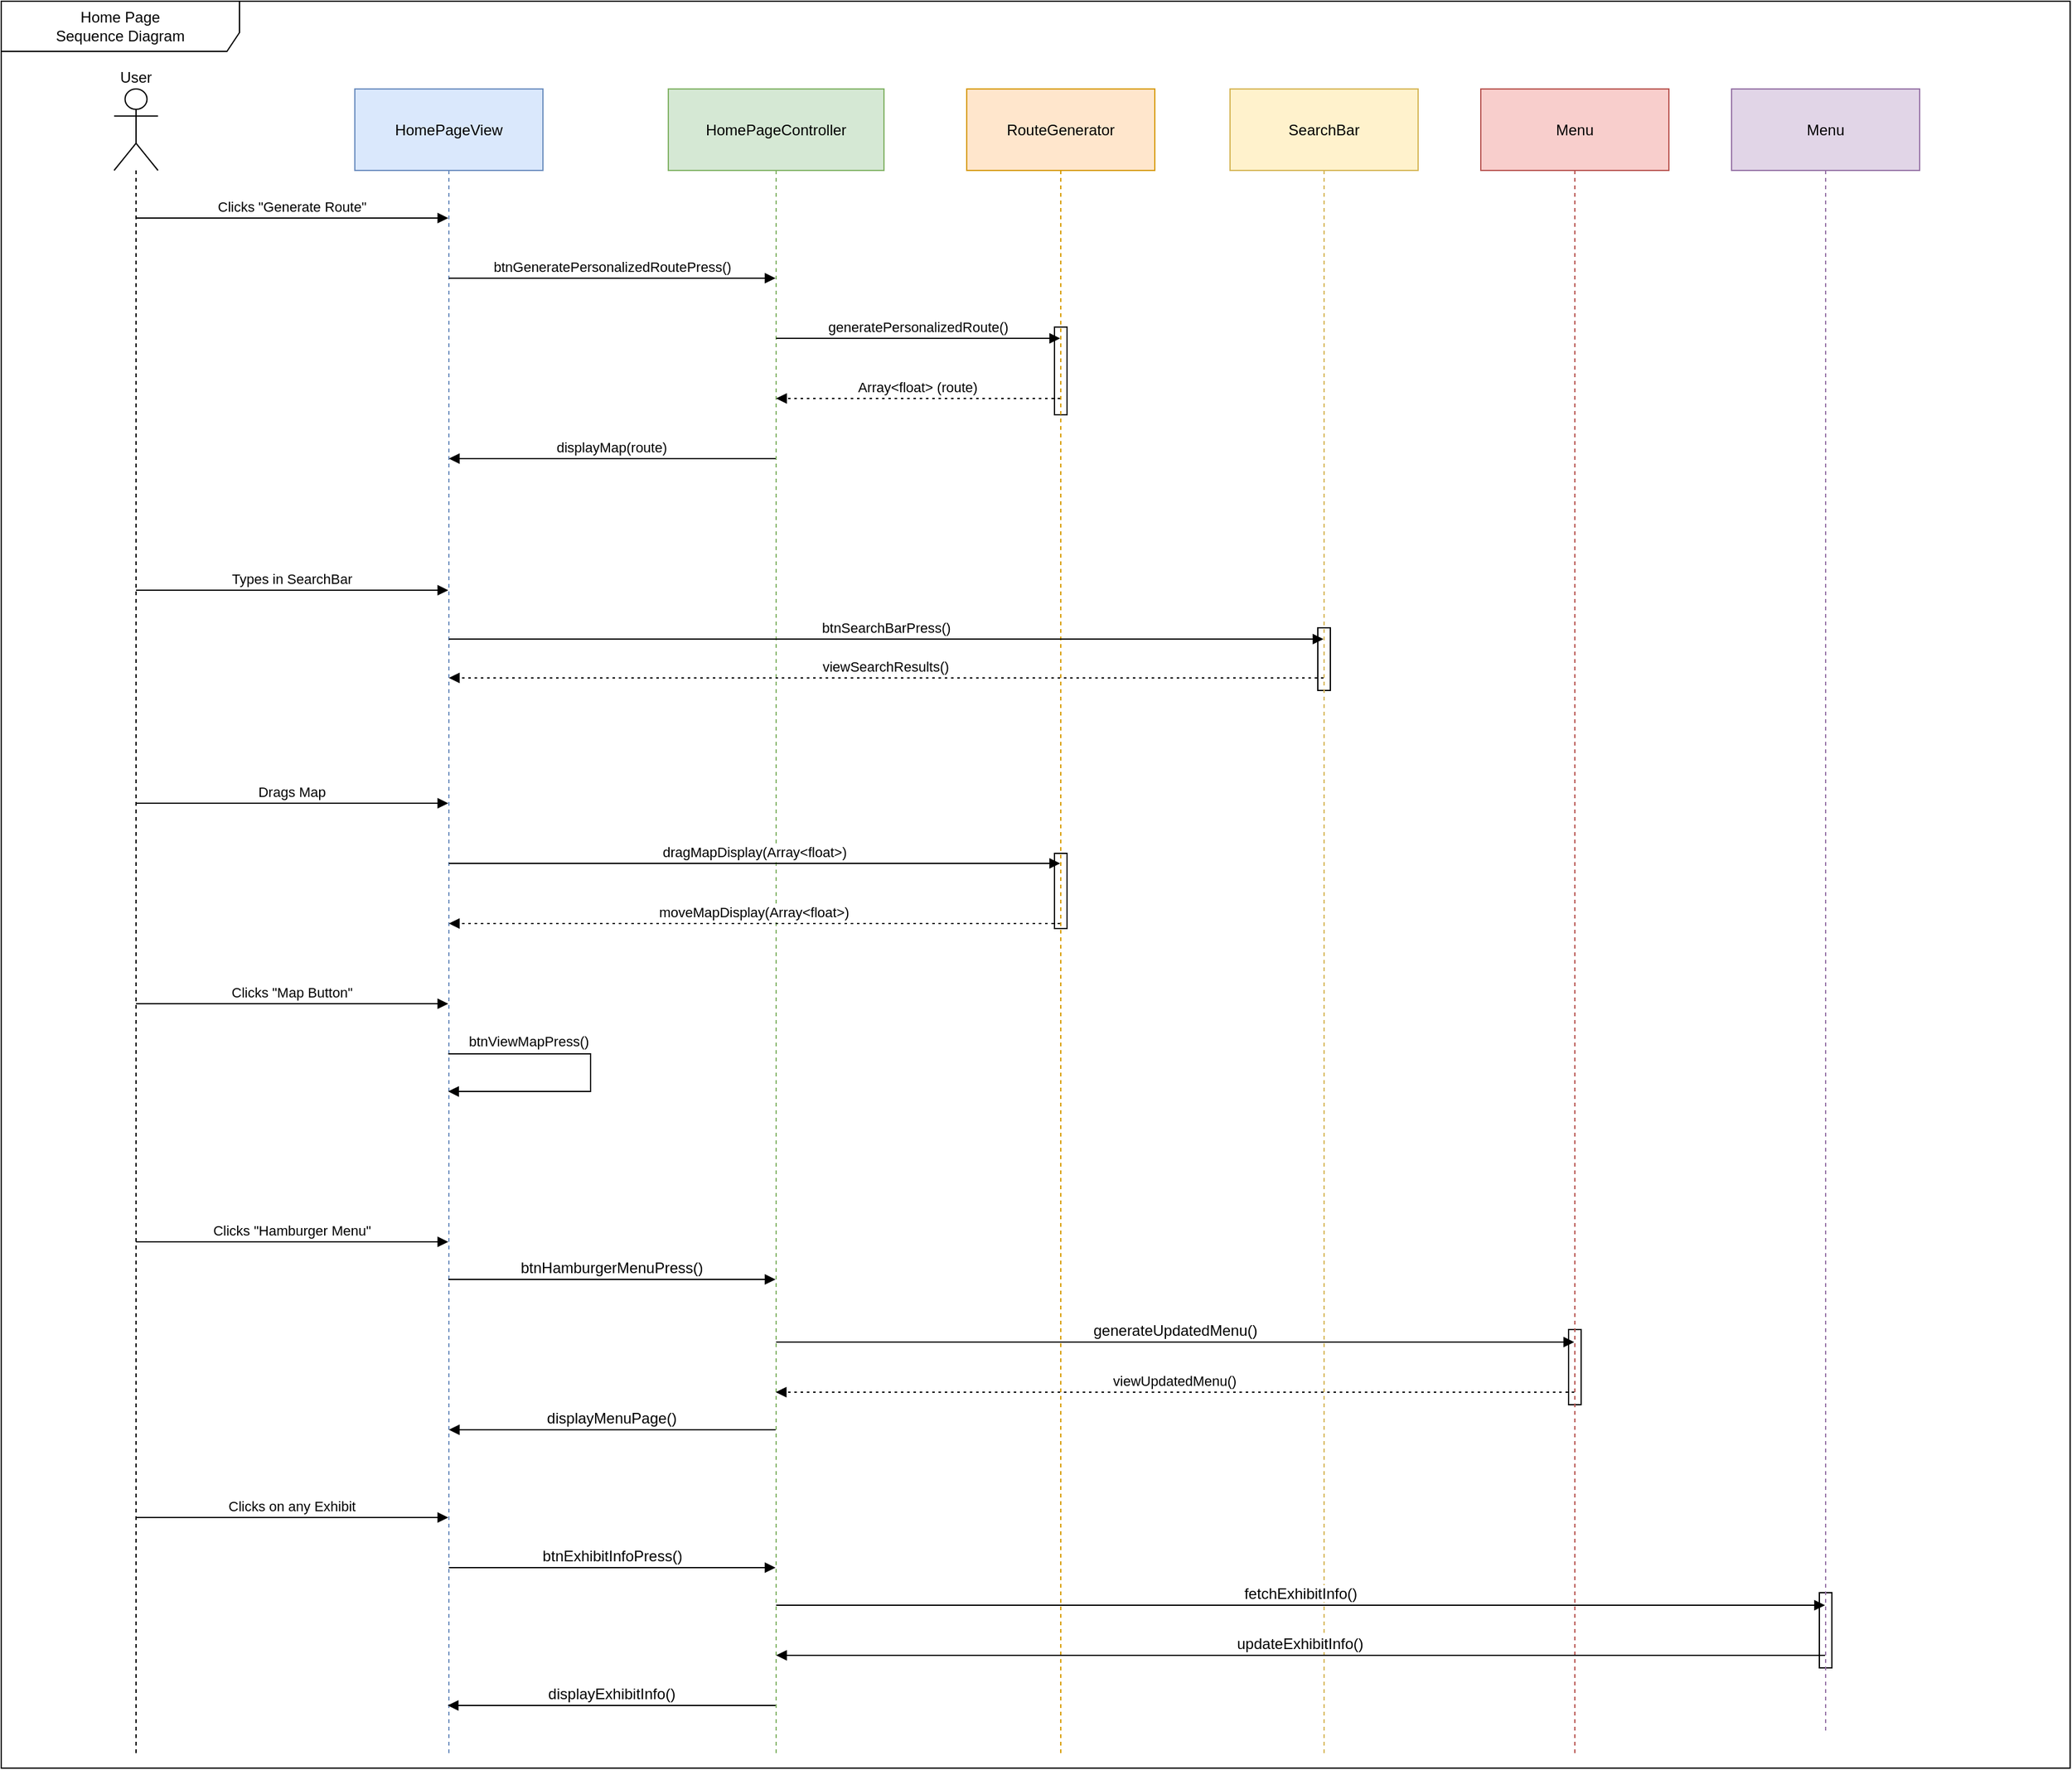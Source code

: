 <mxfile>
    <diagram id="ZtJxsbCz-6ZV153QqjcJ" name="Page-1">
        <mxGraphModel dx="2340" dy="1463" grid="1" gridSize="10" guides="1" tooltips="1" connect="1" arrows="1" fold="1" page="0" pageScale="1" pageWidth="850" pageHeight="1100" background="#ffffff" math="0" shadow="0">
            <root>
                <mxCell id="0"/>
                <mxCell id="1" parent="0"/>
                <mxCell id="50" value="" style="rounded=0;whiteSpace=wrap;html=1;" parent="1" vertex="1">
                    <mxGeometry x="1480" y="1220" width="10" height="60" as="geometry"/>
                </mxCell>
                <mxCell id="46" value="" style="rounded=0;whiteSpace=wrap;html=1;" parent="1" vertex="1">
                    <mxGeometry x="1280" y="1010" width="10" height="60" as="geometry"/>
                </mxCell>
                <mxCell id="48" value="" style="rounded=0;whiteSpace=wrap;html=1;" parent="1" vertex="1">
                    <mxGeometry x="870" y="630" width="10" height="60" as="geometry"/>
                </mxCell>
                <mxCell id="47" value="" style="rounded=0;whiteSpace=wrap;html=1;" parent="1" vertex="1">
                    <mxGeometry x="870" y="210" width="10" height="70" as="geometry"/>
                </mxCell>
                <mxCell id="45" value="" style="rounded=0;whiteSpace=wrap;html=1;" parent="1" vertex="1">
                    <mxGeometry x="1080" y="450" width="10" height="50" as="geometry"/>
                </mxCell>
                <mxCell id="2" value="User" style="shape=umlLifeline;perimeter=lifelinePerimeter;whiteSpace=wrap;container=1;dropTarget=0;collapsible=0;recursiveResize=0;outlineConnect=0;portConstraint=eastwest;newEdgeStyle={&quot;edgeStyle&quot;:&quot;elbowEdgeStyle&quot;,&quot;elbow&quot;:&quot;vertical&quot;,&quot;curved&quot;:0,&quot;rounded&quot;:0};participant=umlActor;verticalAlign=bottom;labelPosition=center;verticalLabelPosition=top;align=center;size=65;" parent="1" vertex="1">
                    <mxGeometry x="120" y="20" width="35" height="1330" as="geometry"/>
                </mxCell>
                <mxCell id="3" value="HomePageView" style="shape=umlLifeline;perimeter=lifelinePerimeter;whiteSpace=wrap;container=1;dropTarget=0;collapsible=0;recursiveResize=0;outlineConnect=0;portConstraint=eastwest;newEdgeStyle={&quot;edgeStyle&quot;:&quot;elbowEdgeStyle&quot;,&quot;elbow&quot;:&quot;vertical&quot;,&quot;curved&quot;:0,&quot;rounded&quot;:0};size=65;fillColor=#dae8fc;strokeColor=#6c8ebf;" parent="1" vertex="1">
                    <mxGeometry x="312" y="20" width="150" height="1330" as="geometry"/>
                </mxCell>
                <mxCell id="4" value="HomePageController" style="shape=umlLifeline;perimeter=lifelinePerimeter;whiteSpace=wrap;container=1;dropTarget=0;collapsible=0;recursiveResize=0;outlineConnect=0;portConstraint=eastwest;newEdgeStyle={&quot;edgeStyle&quot;:&quot;elbowEdgeStyle&quot;,&quot;elbow&quot;:&quot;vertical&quot;,&quot;curved&quot;:0,&quot;rounded&quot;:0};size=65;fillColor=#d5e8d4;strokeColor=#82b366;" parent="1" vertex="1">
                    <mxGeometry x="562" y="20" width="172" height="1330" as="geometry"/>
                </mxCell>
                <mxCell id="5" value="RouteGenerator" style="shape=umlLifeline;perimeter=lifelinePerimeter;whiteSpace=wrap;container=1;dropTarget=0;collapsible=0;recursiveResize=0;outlineConnect=0;portConstraint=eastwest;newEdgeStyle={&quot;edgeStyle&quot;:&quot;elbowEdgeStyle&quot;,&quot;elbow&quot;:&quot;vertical&quot;,&quot;curved&quot;:0,&quot;rounded&quot;:0};size=65;fillColor=#ffe6cc;strokeColor=#d79b00;" parent="1" vertex="1">
                    <mxGeometry x="800" y="20" width="150" height="1330" as="geometry"/>
                </mxCell>
                <mxCell id="6" value="SearchBar" style="shape=umlLifeline;perimeter=lifelinePerimeter;whiteSpace=wrap;container=1;dropTarget=0;collapsible=0;recursiveResize=0;outlineConnect=0;portConstraint=eastwest;newEdgeStyle={&quot;edgeStyle&quot;:&quot;elbowEdgeStyle&quot;,&quot;elbow&quot;:&quot;vertical&quot;,&quot;curved&quot;:0,&quot;rounded&quot;:0};size=65;fillColor=#fff2cc;strokeColor=#d6b656;" parent="1" vertex="1">
                    <mxGeometry x="1010" y="20" width="150" height="1330" as="geometry"/>
                </mxCell>
                <mxCell id="7" value="Clicks &quot;Generate Route&quot;" style="verticalAlign=bottom;edgeStyle=elbowEdgeStyle;elbow=vertical;curved=0;rounded=0;endArrow=block;" parent="1" source="2" target="3" edge="1">
                    <mxGeometry relative="1" as="geometry">
                        <Array as="points">
                            <mxPoint x="250" y="123"/>
                        </Array>
                    </mxGeometry>
                </mxCell>
                <mxCell id="8" value="btnGeneratePersonalizedRoutePress()" style="verticalAlign=bottom;edgeStyle=elbowEdgeStyle;elbow=vertical;curved=0;rounded=0;endArrow=block;" parent="1" source="3" target="4" edge="1">
                    <mxGeometry relative="1" as="geometry">
                        <Array as="points">
                            <mxPoint x="526" y="171"/>
                        </Array>
                    </mxGeometry>
                </mxCell>
                <mxCell id="9" value="generatePersonalizedRoute()" style="verticalAlign=bottom;edgeStyle=elbowEdgeStyle;elbow=vertical;curved=0;rounded=0;endArrow=block;" parent="1" source="4" target="5" edge="1">
                    <mxGeometry relative="1" as="geometry">
                        <Array as="points">
                            <mxPoint x="796" y="219"/>
                        </Array>
                    </mxGeometry>
                </mxCell>
                <mxCell id="10" value="Array&lt;float&gt; (route)" style="verticalAlign=bottom;edgeStyle=elbowEdgeStyle;elbow=vertical;curved=0;rounded=0;dashed=1;dashPattern=2 3;endArrow=block;" parent="1" source="5" target="4" edge="1">
                    <mxGeometry relative="1" as="geometry">
                        <Array as="points">
                            <mxPoint x="799" y="267"/>
                        </Array>
                    </mxGeometry>
                </mxCell>
                <mxCell id="11" value="displayMap(route)" style="verticalAlign=bottom;edgeStyle=elbowEdgeStyle;elbow=vertical;curved=0;rounded=0;endArrow=block;" parent="1" source="4" target="3" edge="1">
                    <mxGeometry relative="1" as="geometry">
                        <Array as="points">
                            <mxPoint x="529" y="315"/>
                        </Array>
                    </mxGeometry>
                </mxCell>
                <mxCell id="13" value="Types in SearchBar" style="verticalAlign=bottom;edgeStyle=elbowEdgeStyle;elbow=vertical;curved=0;rounded=0;endArrow=block;" parent="1" source="2" target="3" edge="1">
                    <mxGeometry relative="1" as="geometry">
                        <Array as="points">
                            <mxPoint x="290" y="420"/>
                            <mxPoint x="250" y="391"/>
                        </Array>
                        <mxPoint x="136.947" y="420" as="sourcePoint"/>
                        <mxPoint x="386.5" y="420" as="targetPoint"/>
                    </mxGeometry>
                </mxCell>
                <mxCell id="14" value="btnSearchBarPress()" style="verticalAlign=bottom;edgeStyle=elbowEdgeStyle;elbow=vertical;curved=0;rounded=0;endArrow=block;" parent="1" source="3" target="6" edge="1">
                    <mxGeometry relative="1" as="geometry">
                        <Array as="points">
                            <mxPoint x="765" y="459"/>
                        </Array>
                    </mxGeometry>
                </mxCell>
                <mxCell id="15" value="viewSearchResults()" style="verticalAlign=bottom;edgeStyle=elbowEdgeStyle;elbow=vertical;curved=0;rounded=0;dashed=1;dashPattern=2 3;endArrow=block;" parent="1" source="6" target="3" edge="1">
                    <mxGeometry relative="1" as="geometry">
                        <Array as="points">
                            <mxPoint x="500" y="490"/>
                            <mxPoint x="768" y="507"/>
                        </Array>
                    </mxGeometry>
                </mxCell>
                <mxCell id="19" value="Drags Map" style="verticalAlign=bottom;edgeStyle=elbowEdgeStyle;elbow=vertical;curved=0;rounded=0;endArrow=block;" parent="1" source="2" target="3" edge="1">
                    <mxGeometry relative="1" as="geometry">
                        <Array as="points">
                            <mxPoint x="243.05" y="590"/>
                        </Array>
                        <mxPoint x="129.997" y="590" as="sourcePoint"/>
                        <mxPoint x="379.55" y="590" as="targetPoint"/>
                    </mxGeometry>
                </mxCell>
                <mxCell id="20" value="dragMapDisplay(Array&lt;float&gt;)" style="verticalAlign=bottom;edgeStyle=elbowEdgeStyle;elbow=vertical;curved=0;rounded=0;endArrow=block;" parent="1" source="3" target="5" edge="1">
                    <mxGeometry relative="1" as="geometry">
                        <Array as="points">
                            <mxPoint x="658.05" y="638"/>
                        </Array>
                        <mxPoint x="379.497" y="638" as="sourcePoint"/>
                        <mxPoint x="867.55" y="638" as="targetPoint"/>
                    </mxGeometry>
                </mxCell>
                <mxCell id="21" value="moveMapDisplay(Array&lt;float&gt;)" style="verticalAlign=bottom;edgeStyle=elbowEdgeStyle;elbow=vertical;curved=0;rounded=0;dashed=1;dashPattern=2 3;endArrow=block;" parent="1" source="5" target="3" edge="1">
                    <mxGeometry relative="1" as="geometry">
                        <Array as="points">
                            <mxPoint x="661.05" y="686"/>
                        </Array>
                        <mxPoint x="867.55" y="686" as="sourcePoint"/>
                        <mxPoint x="379" y="686" as="targetPoint"/>
                    </mxGeometry>
                </mxCell>
                <mxCell id="28" value="&lt;span style=&quot;color: rgb(0, 0, 0); text-align: center;&quot;&gt;btnViewMapPress()&lt;/span&gt;" style="html=1;align=left;spacingLeft=2;endArrow=block;rounded=0;edgeStyle=orthogonalEdgeStyle;curved=0;rounded=0;" parent="1" edge="1">
                    <mxGeometry x="-0.898" y="10" relative="1" as="geometry">
                        <mxPoint x="386.447" y="790.003" as="sourcePoint"/>
                        <Array as="points">
                            <mxPoint x="500" y="789.95"/>
                            <mxPoint x="500" y="819.95"/>
                        </Array>
                        <mxPoint x="386.447" y="820.003" as="targetPoint"/>
                        <mxPoint as="offset"/>
                    </mxGeometry>
                </mxCell>
                <mxCell id="29" value="Clicks &quot;Map Button&quot;" style="verticalAlign=bottom;edgeStyle=elbowEdgeStyle;elbow=vertical;curved=0;rounded=0;endArrow=block;" parent="1" source="2" target="3" edge="1">
                    <mxGeometry relative="1" as="geometry">
                        <Array as="points">
                            <mxPoint x="246.05" y="750"/>
                        </Array>
                        <mxPoint x="140" y="750" as="sourcePoint"/>
                        <mxPoint x="390" y="750" as="targetPoint"/>
                    </mxGeometry>
                </mxCell>
                <mxCell id="30" value="Clicks &quot;Hamburger Menu&quot;" style="verticalAlign=bottom;edgeStyle=elbowEdgeStyle;elbow=vertical;curved=0;rounded=0;endArrow=block;" parent="1" source="2" target="3" edge="1">
                    <mxGeometry relative="1" as="geometry">
                        <Array as="points">
                            <mxPoint x="250.05" y="940"/>
                        </Array>
                        <mxPoint x="140" y="940" as="sourcePoint"/>
                        <mxPoint x="391" y="940" as="targetPoint"/>
                    </mxGeometry>
                </mxCell>
                <mxCell id="32" value="Menu" style="shape=umlLifeline;perimeter=lifelinePerimeter;whiteSpace=wrap;container=1;dropTarget=0;collapsible=0;recursiveResize=0;outlineConnect=0;portConstraint=eastwest;newEdgeStyle={&quot;edgeStyle&quot;:&quot;elbowEdgeStyle&quot;,&quot;elbow&quot;:&quot;vertical&quot;,&quot;curved&quot;:0,&quot;rounded&quot;:0};size=65;fillColor=#f8cecc;strokeColor=#b85450;" parent="1" vertex="1">
                    <mxGeometry x="1210" y="20" width="150" height="1330" as="geometry"/>
                </mxCell>
                <mxCell id="34" value="btnHamburgerMenuPress()" style="verticalAlign=bottom;edgeStyle=elbowEdgeStyle;elbow=vertical;curved=0;rounded=0;endArrow=block;fontSize=12;" parent="1" edge="1">
                    <mxGeometry relative="1" as="geometry">
                        <Array as="points">
                            <mxPoint x="490" y="970"/>
                        </Array>
                        <mxPoint x="386.548" y="970" as="sourcePoint"/>
                        <mxPoint x="647.5" y="970" as="targetPoint"/>
                    </mxGeometry>
                </mxCell>
                <mxCell id="36" value="generateUpdatedMenu()" style="verticalAlign=bottom;edgeStyle=elbowEdgeStyle;elbow=vertical;curved=0;rounded=0;endArrow=block;fontSize=12;" parent="1" source="4" target="32" edge="1">
                    <mxGeometry relative="1" as="geometry">
                        <Array as="points">
                            <mxPoint x="753.45" y="1020"/>
                        </Array>
                        <mxPoint x="649.998" y="1020" as="sourcePoint"/>
                        <mxPoint x="910.95" y="1020" as="targetPoint"/>
                    </mxGeometry>
                </mxCell>
                <mxCell id="37" value="viewUpdatedMenu()" style="verticalAlign=bottom;edgeStyle=elbowEdgeStyle;elbow=vertical;curved=0;rounded=0;dashed=1;dashPattern=2 3;endArrow=block;" parent="1" edge="1">
                    <mxGeometry relative="1" as="geometry">
                        <Array as="points">
                            <mxPoint x="1260" y="1060"/>
                            <mxPoint x="971" y="1582"/>
                        </Array>
                        <mxPoint x="1284.5" y="1060" as="sourcePoint"/>
                        <mxPoint x="647.7" y="1060" as="targetPoint"/>
                    </mxGeometry>
                </mxCell>
                <mxCell id="38" value="displayMenuPage()" style="verticalAlign=bottom;edgeStyle=elbowEdgeStyle;elbow=vertical;curved=0;rounded=0;endArrow=block;fontSize=12;" parent="1" source="4" target="3" edge="1">
                    <mxGeometry relative="1" as="geometry">
                        <Array as="points">
                            <mxPoint x="493.45" y="1090"/>
                        </Array>
                        <mxPoint x="389.998" y="1090" as="sourcePoint"/>
                        <mxPoint x="310" y="1050" as="targetPoint"/>
                    </mxGeometry>
                </mxCell>
                <mxCell id="39" value="displayExhibitInfo()" style="verticalAlign=bottom;edgeStyle=elbowEdgeStyle;elbow=vertical;curved=0;rounded=0;endArrow=block;fontSize=12;" parent="1" edge="1">
                    <mxGeometry relative="1" as="geometry">
                        <Array as="points">
                            <mxPoint x="560" y="1310"/>
                            <mxPoint x="661.62" y="2930"/>
                        </Array>
                        <mxPoint x="647.5" y="1310" as="sourcePoint"/>
                        <mxPoint x="386.071" y="1310" as="targetPoint"/>
                    </mxGeometry>
                </mxCell>
                <mxCell id="40" value="Clicks on any Exhibit" style="verticalAlign=bottom;edgeStyle=elbowEdgeStyle;elbow=vertical;curved=0;rounded=0;endArrow=block;" parent="1" source="2" target="3" edge="1">
                    <mxGeometry relative="1" as="geometry">
                        <Array as="points">
                            <mxPoint x="255.82" y="1160"/>
                        </Array>
                        <mxPoint x="140.001" y="1160.0" as="sourcePoint"/>
                        <mxPoint x="389.27" y="1160.0" as="targetPoint"/>
                    </mxGeometry>
                </mxCell>
                <mxCell id="41" value="Menu" style="shape=umlLifeline;perimeter=lifelinePerimeter;whiteSpace=wrap;container=1;dropTarget=0;collapsible=0;recursiveResize=0;outlineConnect=0;portConstraint=eastwest;newEdgeStyle={&quot;edgeStyle&quot;:&quot;elbowEdgeStyle&quot;,&quot;elbow&quot;:&quot;vertical&quot;,&quot;curved&quot;:0,&quot;rounded&quot;:0};size=65;fillColor=#e1d5e7;strokeColor=#9673a6;" parent="1" vertex="1">
                    <mxGeometry x="1410" y="20" width="150" height="1310" as="geometry"/>
                </mxCell>
                <mxCell id="42" value="fetchExhibitInfo()" style="verticalAlign=bottom;edgeStyle=elbowEdgeStyle;elbow=vertical;curved=0;rounded=0;endArrow=block;fontSize=12;" parent="1" source="4" target="41" edge="1">
                    <mxGeometry relative="1" as="geometry">
                        <Array as="points">
                            <mxPoint x="1020" y="1230"/>
                            <mxPoint x="757.5" y="1630"/>
                        </Array>
                        <mxPoint x="647.324" y="1230" as="sourcePoint"/>
                        <mxPoint x="1484.5" y="1230" as="targetPoint"/>
                    </mxGeometry>
                </mxCell>
                <mxCell id="43" value="updateExhibitInfo()" style="verticalAlign=bottom;edgeStyle=elbowEdgeStyle;elbow=vertical;curved=0;rounded=0;endArrow=block;fontSize=12;" parent="1" source="41" target="4" edge="1">
                    <mxGeometry relative="1" as="geometry">
                        <Array as="points">
                            <mxPoint x="1033.04" y="1270"/>
                            <mxPoint x="770.54" y="1670"/>
                        </Array>
                        <mxPoint x="1484.5" y="1270.0" as="sourcePoint"/>
                        <mxPoint x="647.071" y="1270.0" as="targetPoint"/>
                    </mxGeometry>
                </mxCell>
                <mxCell id="44" value="btnExhibitInfoPress()" style="verticalAlign=bottom;edgeStyle=elbowEdgeStyle;elbow=vertical;curved=0;rounded=0;endArrow=block;fontSize=12;" parent="1" source="3" target="4" edge="1">
                    <mxGeometry relative="1" as="geometry">
                        <Array as="points">
                            <mxPoint x="498.82" y="1200"/>
                        </Array>
                        <mxPoint x="380" y="1200" as="sourcePoint"/>
                        <mxPoint x="630" y="1200" as="targetPoint"/>
                    </mxGeometry>
                </mxCell>
                <mxCell id="51" value="&lt;div&gt;&lt;font color=&quot;#000000&quot;&gt;Home Page&lt;/font&gt;&lt;/div&gt;&lt;div&gt;Sequence Diagram&lt;/div&gt;" style="shape=umlFrame;whiteSpace=wrap;html=1;pointerEvents=0;width=190;height=40;fillStyle=solid;" vertex="1" parent="1">
                    <mxGeometry x="30" y="-50" width="1650" height="1410" as="geometry"/>
                </mxCell>
            </root>
        </mxGraphModel>
    </diagram>
</mxfile>